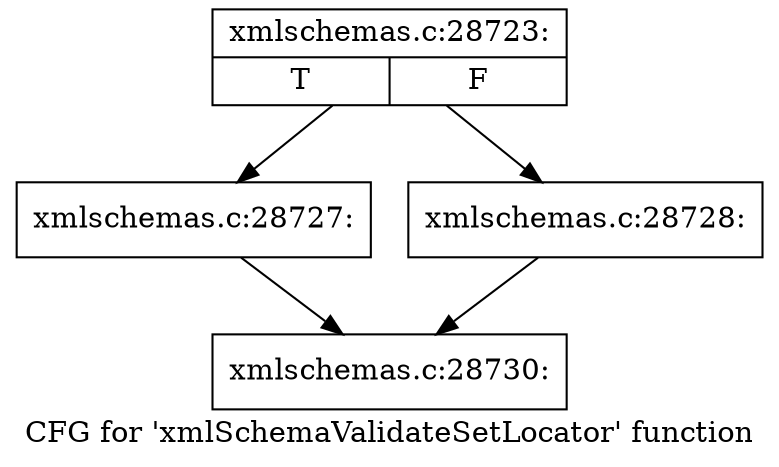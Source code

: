 digraph "CFG for 'xmlSchemaValidateSetLocator' function" {
	label="CFG for 'xmlSchemaValidateSetLocator' function";

	Node0x4eb2420 [shape=record,label="{xmlschemas.c:28723:|{<s0>T|<s1>F}}"];
	Node0x4eb2420 -> Node0x4eb3320;
	Node0x4eb2420 -> Node0x4eb5920;
	Node0x4eb3320 [shape=record,label="{xmlschemas.c:28727:}"];
	Node0x4eb3320 -> Node0x4eb4fa0;
	Node0x4eb5920 [shape=record,label="{xmlschemas.c:28728:}"];
	Node0x4eb5920 -> Node0x4eb4fa0;
	Node0x4eb4fa0 [shape=record,label="{xmlschemas.c:28730:}"];
}
